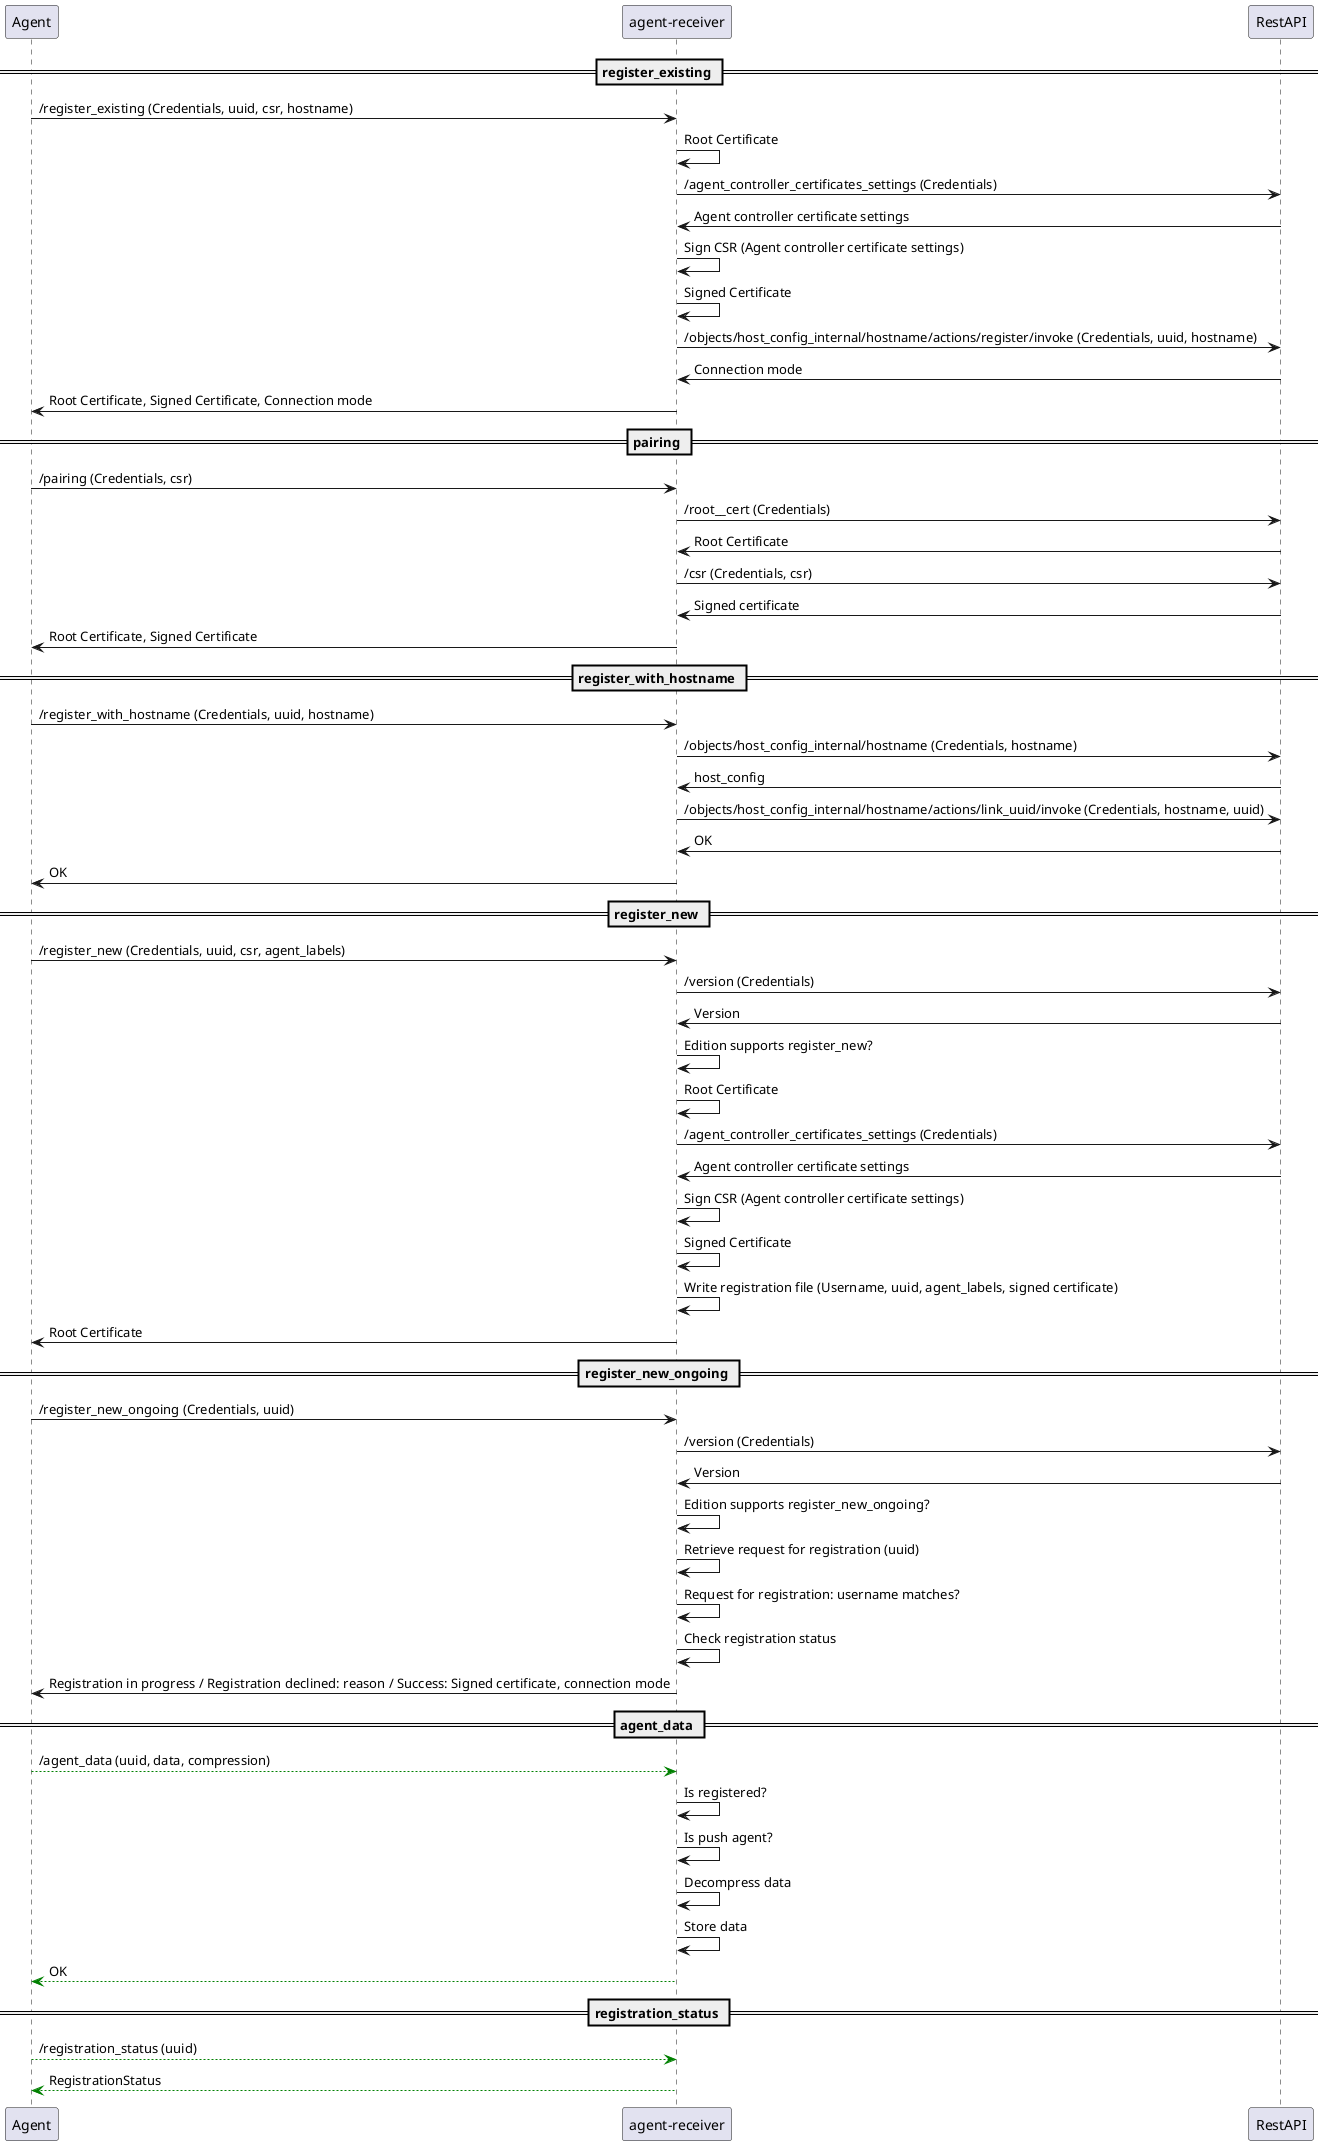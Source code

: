 @startuml

participant Agent as agent
participant "agent-receiver" as agent_receiver
participant "RestAPI" as rest_api

== register_existing ==

agent -> agent_receiver: /register_existing (Credentials, uuid, csr, hostname)
agent_receiver -> agent_receiver: Root Certificate
agent_receiver -> rest_api: /agent_controller_certificates_settings (Credentials)
rest_api -> agent_receiver: Agent controller certificate settings
agent_receiver -> agent_receiver: Sign CSR (Agent controller certificate settings)
agent_receiver -> agent_receiver: Signed Certificate
agent_receiver -> rest_api: /objects/host_config_internal/hostname/actions/register/invoke (Credentials, uuid, hostname)
rest_api -> agent_receiver: Connection mode
agent_receiver -> agent: Root Certificate, Signed Certificate, Connection mode


== pairing ==

agent -> agent_receiver:  /pairing (Credentials, csr)
agent_receiver -> rest_api: /root__cert (Credentials)
rest_api -> agent_receiver: Root Certificate
agent_receiver -> rest_api: /csr (Credentials, csr)
rest_api -> agent_receiver: Signed certificate
agent_receiver -> agent: Root Certificate, Signed Certificate


== register_with_hostname ==

agent -> agent_receiver: /register_with_hostname (Credentials, uuid, hostname)
agent_receiver -> rest_api: /objects/host_config_internal/hostname (Credentials, hostname)
rest_api -> agent_receiver: host_config
agent_receiver -> rest_api: /objects/host_config_internal/hostname/actions/link_uuid/invoke (Credentials, hostname, uuid)
rest_api -> agent_receiver: OK
agent_receiver -> agent: OK


== register_new ==

agent -> agent_receiver: /register_new (Credentials, uuid, csr, agent_labels)
agent_receiver -> rest_api: /version (Credentials)
rest_api -> agent_receiver: Version
agent_receiver -> agent_receiver: Edition supports register_new?
agent_receiver -> agent_receiver: Root Certificate
agent_receiver -> rest_api: /agent_controller_certificates_settings (Credentials)
rest_api -> agent_receiver: Agent controller certificate settings
agent_receiver -> agent_receiver: Sign CSR (Agent controller certificate settings)
agent_receiver -> agent_receiver: Signed Certificate
agent_receiver -> agent_receiver: Write registration file (Username, uuid, agent_labels, signed certificate)
agent_receiver -> agent: Root Certificate


== register_new_ongoing ==

agent -> agent_receiver: /register_new_ongoing (Credentials, uuid)
agent_receiver -> rest_api: /version (Credentials)
rest_api -> agent_receiver: Version
agent_receiver -> agent_receiver: Edition supports register_new_ongoing?
agent_receiver -> agent_receiver: Retrieve request for registration (uuid)
agent_receiver -> agent_receiver: Request for registration: username matches?
agent_receiver -> agent_receiver: Check registration status
agent_receiver -> agent: Registration in progress / Registration declined: reason / Success: Signed certificate, connection mode


== agent_data ==

agent -[#green]-> agent_receiver: /agent_data (uuid, data, compression)
agent_receiver -> agent_receiver: Is registered?
agent_receiver -> agent_receiver: Is push agent?
agent_receiver -> agent_receiver: Decompress data
agent_receiver -> agent_receiver: Store data
agent_receiver -[#green]-> agent: OK


== registration_status ==

agent -[#green]-> agent_receiver: /registration_status (uuid)
agent_receiver -[#green]-> agent: RegistrationStatus


@enduml
